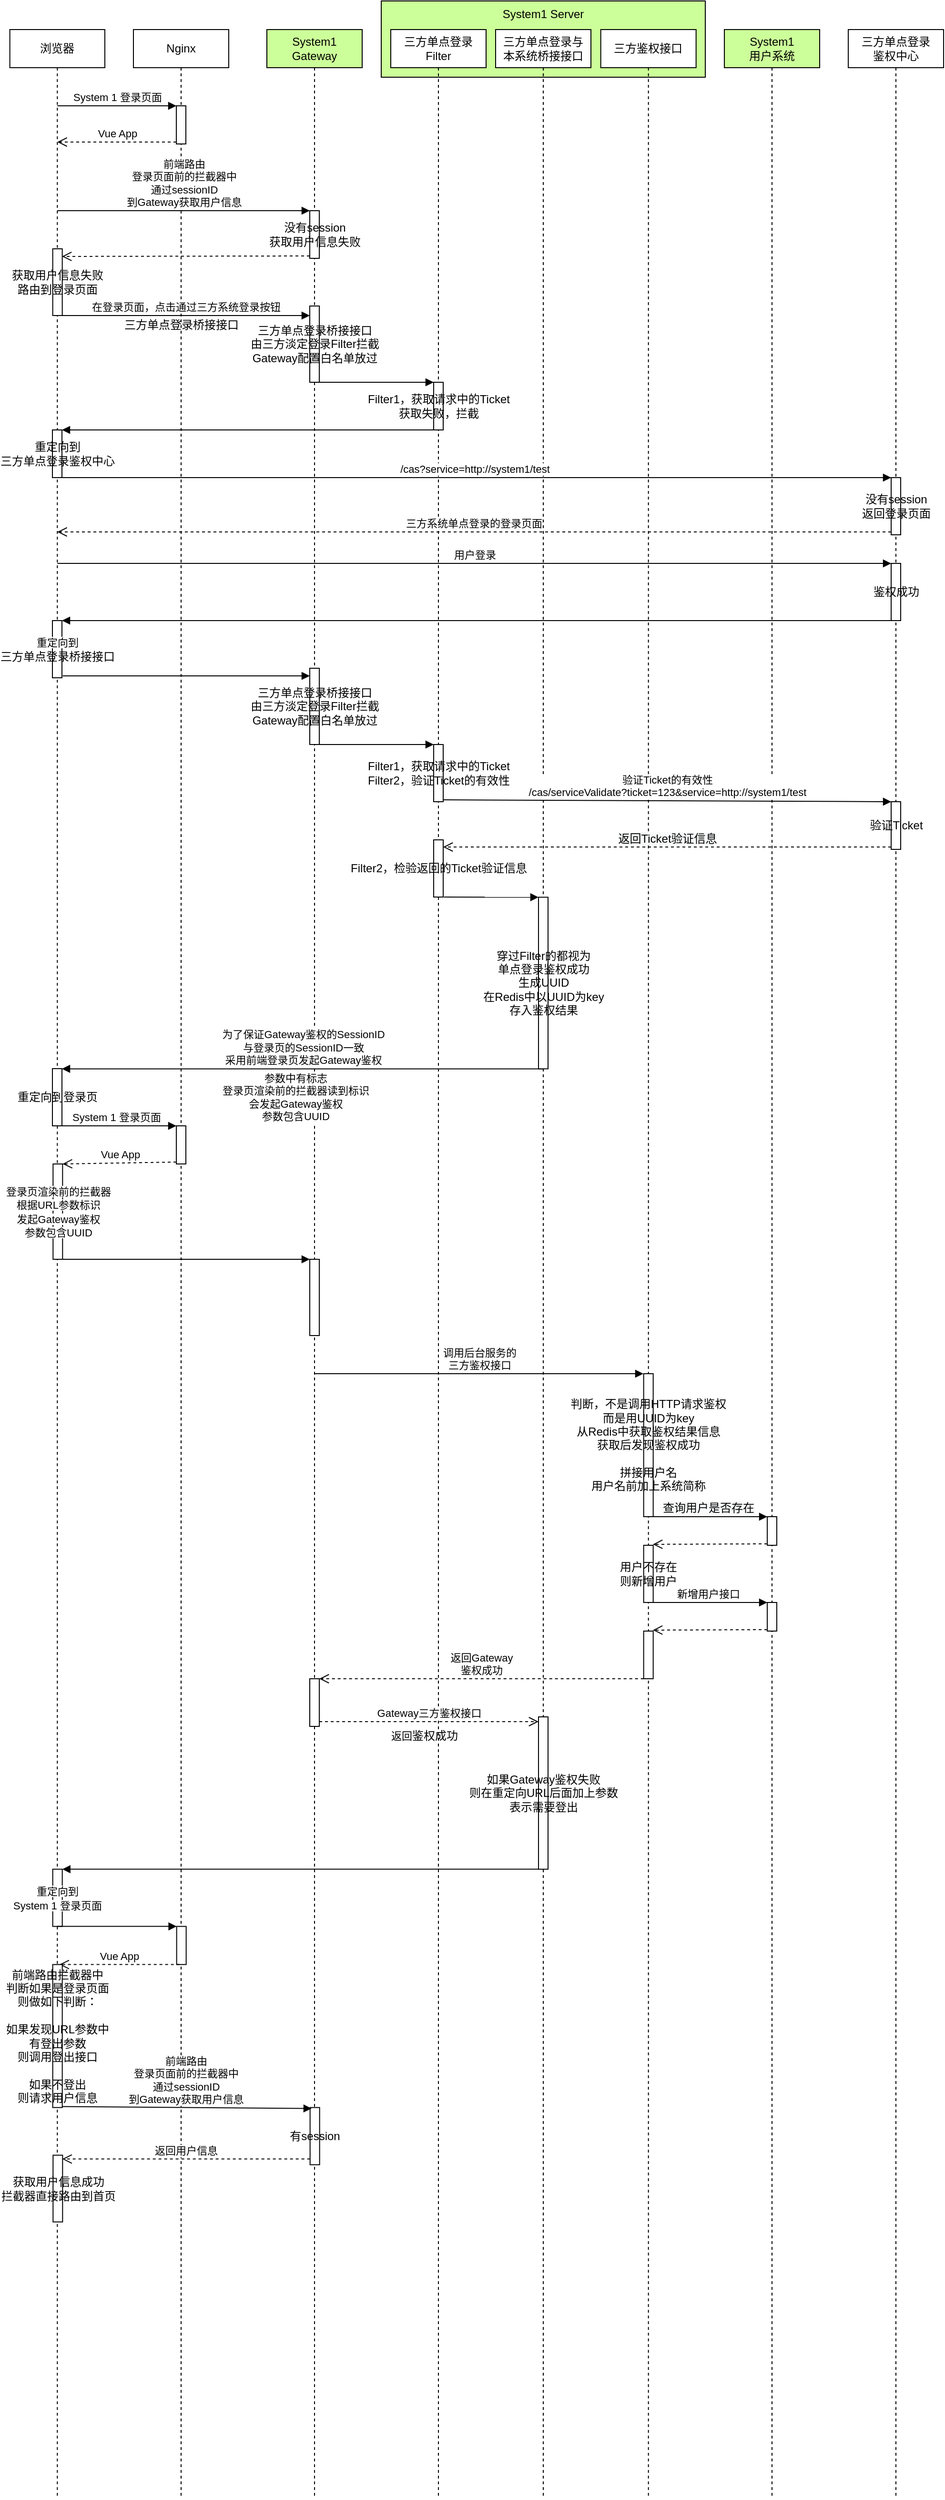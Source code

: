 <mxfile version="14.4.8" type="github">
  <diagram id="dh1iSAnI9LNPIimuFHRk" name="第 1 页">
    <mxGraphModel dx="1422" dy="1903" grid="1" gridSize="10" guides="1" tooltips="1" connect="1" arrows="1" fold="1" page="1" pageScale="1" pageWidth="827" pageHeight="1169" math="0" shadow="0">
      <root>
        <mxCell id="0" />
        <mxCell id="1" parent="0" />
        <mxCell id="u6yMv0zxOhqang4DAun9-123" value="" style="html=1;verticalAlign=bottom;endArrow=open;dashed=1;endSize=8;exitX=0;exitY=0.95;" parent="1" source="u6yMv0zxOhqang4DAun9-121" edge="1">
          <mxGeometry relative="1" as="geometry">
            <mxPoint x="745" y="1649" as="targetPoint" />
          </mxGeometry>
        </mxCell>
        <mxCell id="u6yMv0zxOhqang4DAun9-3" value="System1 Server" style="rounded=0;whiteSpace=wrap;html=1;verticalAlign=top;fillColor=#CCFF99;" parent="1" vertex="1">
          <mxGeometry x="460" y="-60" width="340" height="80" as="geometry" />
        </mxCell>
        <mxCell id="Or9v4SIIAj_S2g1zX2Sr-3" value="浏览器" style="shape=umlLifeline;perimeter=lifelinePerimeter;whiteSpace=wrap;html=1;container=0;collapsible=0;recursiveResize=0;outlineConnect=0;" parent="1" vertex="1">
          <mxGeometry x="70.33" y="-30" width="99.67" height="2590" as="geometry" />
        </mxCell>
        <mxCell id="Or9v4SIIAj_S2g1zX2Sr-7" value="Nginx" style="shape=umlLifeline;perimeter=lifelinePerimeter;whiteSpace=wrap;html=1;container=0;collapsible=0;recursiveResize=0;outlineConnect=0;" parent="1" vertex="1">
          <mxGeometry x="200" y="-30" width="100" height="2590" as="geometry" />
        </mxCell>
        <mxCell id="Or9v4SIIAj_S2g1zX2Sr-8" value="三方单点登录&lt;br&gt;Filter" style="shape=umlLifeline;perimeter=lifelinePerimeter;whiteSpace=wrap;html=1;container=0;collapsible=0;recursiveResize=0;outlineConnect=0;" parent="1" vertex="1">
          <mxGeometry x="470" y="-30" width="100" height="2590" as="geometry" />
        </mxCell>
        <mxCell id="Or9v4SIIAj_S2g1zX2Sr-9" value="三方单点登录与&lt;br&gt;本系统桥接接口" style="shape=umlLifeline;perimeter=lifelinePerimeter;whiteSpace=wrap;html=1;container=0;collapsible=0;recursiveResize=0;outlineConnect=0;" parent="1" vertex="1">
          <mxGeometry x="580" y="-30" width="100" height="2590" as="geometry" />
        </mxCell>
        <mxCell id="Or9v4SIIAj_S2g1zX2Sr-10" value="三方单点登录&lt;br&gt;鉴权中心" style="shape=umlLifeline;perimeter=lifelinePerimeter;whiteSpace=wrap;html=1;container=0;collapsible=0;recursiveResize=0;outlineConnect=0;" parent="1" vertex="1">
          <mxGeometry x="950" y="-30" width="100" height="2590" as="geometry" />
        </mxCell>
        <mxCell id="u6yMv0zxOhqang4DAun9-16" value="在登录页面，点击通过三方系统登录按钮" style="html=1;verticalAlign=bottom;endArrow=block;" parent="1" edge="1">
          <mxGeometry relative="1" as="geometry">
            <mxPoint x="125" y="270" as="sourcePoint" />
            <mxPoint x="385" y="270" as="targetPoint" />
          </mxGeometry>
        </mxCell>
        <mxCell id="u6yMv0zxOhqang4DAun9-19" value="三方单点登录桥接接口" style="text;html=1;align=center;verticalAlign=middle;resizable=0;points=[];autosize=1;" parent="1" vertex="1">
          <mxGeometry x="180" y="270" width="140" height="20" as="geometry" />
        </mxCell>
        <mxCell id="u6yMv0zxOhqang4DAun9-21" value="" style="html=1;verticalAlign=bottom;endArrow=block;entryX=1;entryY=0;" parent="1" source="Or9v4SIIAj_S2g1zX2Sr-8" target="u6yMv0zxOhqang4DAun9-20" edge="1">
          <mxGeometry relative="1" as="geometry">
            <mxPoint x="185" y="380" as="sourcePoint" />
          </mxGeometry>
        </mxCell>
        <mxCell id="u6yMv0zxOhqang4DAun9-24" value="/cas?service=http://system1/test" style="html=1;verticalAlign=bottom;endArrow=block;entryX=0;entryY=0;" parent="1" source="Or9v4SIIAj_S2g1zX2Sr-3" target="u6yMv0zxOhqang4DAun9-23" edge="1">
          <mxGeometry relative="1" as="geometry">
            <mxPoint x="565" y="440" as="sourcePoint" />
          </mxGeometry>
        </mxCell>
        <mxCell id="u6yMv0zxOhqang4DAun9-25" value="三方系统单点登录的登录页面" style="html=1;verticalAlign=bottom;endArrow=open;dashed=1;endSize=8;exitX=0;exitY=0.95;" parent="1" source="u6yMv0zxOhqang4DAun9-23" target="Or9v4SIIAj_S2g1zX2Sr-3" edge="1">
          <mxGeometry relative="1" as="geometry">
            <mxPoint x="565" y="516" as="targetPoint" />
          </mxGeometry>
        </mxCell>
        <mxCell id="u6yMv0zxOhqang4DAun9-28" value="用户登录" style="html=1;verticalAlign=bottom;endArrow=block;entryX=0;entryY=0;" parent="1" source="Or9v4SIIAj_S2g1zX2Sr-3" target="u6yMv0zxOhqang4DAun9-27" edge="1">
          <mxGeometry relative="1" as="geometry">
            <mxPoint x="565" y="550" as="sourcePoint" />
          </mxGeometry>
        </mxCell>
        <mxCell id="u6yMv0zxOhqang4DAun9-49" value="" style="html=1;verticalAlign=bottom;endArrow=block;entryX=1;entryY=0;" parent="1" source="Or9v4SIIAj_S2g1zX2Sr-10" target="u6yMv0zxOhqang4DAun9-48" edge="1">
          <mxGeometry relative="1" as="geometry">
            <mxPoint x="185" y="630" as="sourcePoint" />
          </mxGeometry>
        </mxCell>
        <mxCell id="u6yMv0zxOhqang4DAun9-53" value="System1&lt;br&gt;Gateway" style="shape=umlLifeline;perimeter=lifelinePerimeter;whiteSpace=wrap;html=1;container=0;collapsible=0;recursiveResize=0;outlineConnect=0;fillColor=#CCFF99;" parent="1" vertex="1">
          <mxGeometry x="340" y="-30" width="100" height="2590" as="geometry" />
        </mxCell>
        <mxCell id="u6yMv0zxOhqang4DAun9-59" value="三方鉴权接口" style="shape=umlLifeline;perimeter=lifelinePerimeter;whiteSpace=wrap;html=1;container=0;collapsible=0;recursiveResize=0;outlineConnect=0;" parent="1" vertex="1">
          <mxGeometry x="690.33" y="-30" width="100" height="2590" as="geometry" />
        </mxCell>
        <mxCell id="u6yMv0zxOhqang4DAun9-81" value="" style="html=1;verticalAlign=bottom;endArrow=block;exitX=1.083;exitY=0.967;exitDx=0;exitDy=0;exitPerimeter=0;" parent="1" source="u6yMv0zxOhqang4DAun9-48" edge="1">
          <mxGeometry relative="1" as="geometry">
            <mxPoint x="305" y="690" as="sourcePoint" />
            <mxPoint x="385" y="648" as="targetPoint" />
          </mxGeometry>
        </mxCell>
        <mxCell id="u6yMv0zxOhqang4DAun9-84" value="" style="html=1;verticalAlign=bottom;endArrow=block;entryX=0;entryY=0;exitX=1.083;exitY=0.996;exitDx=0;exitDy=0;exitPerimeter=0;" parent="1" target="u6yMv0zxOhqang4DAun9-83" edge="1">
          <mxGeometry relative="1" as="geometry">
            <mxPoint x="525.83" y="880.0" as="sourcePoint" />
          </mxGeometry>
        </mxCell>
        <mxCell id="u6yMv0zxOhqang4DAun9-87" value="为了保证Gateway鉴权的SessionID&lt;br&gt;与登录页的SessionID一致&lt;br&gt;采用前端登录页发起Gateway鉴权" style="html=1;verticalAlign=bottom;endArrow=block;" parent="1" edge="1" target="5QezqIRn7u9YzMCtvwNX-1">
          <mxGeometry relative="1" as="geometry">
            <mxPoint x="630" y="1060.2" as="sourcePoint" />
            <mxPoint x="395" y="1060.2" as="targetPoint" />
          </mxGeometry>
        </mxCell>
        <mxCell id="u6yMv0zxOhqang4DAun9-92" value="参数中有标志&lt;br&gt;登录页渲染前的拦截器读到标识&lt;br&gt;会发起Gateway鉴权&lt;br&gt;参数包含UUID" style="edgeLabel;html=1;align=center;verticalAlign=middle;resizable=0;points=[];" parent="u6yMv0zxOhqang4DAun9-87" vertex="1" connectable="0">
          <mxGeometry x="0.156" y="-2" relative="1" as="geometry">
            <mxPoint x="32" y="31.8" as="offset" />
          </mxGeometry>
        </mxCell>
        <mxCell id="u6yMv0zxOhqang4DAun9-90" value="调用后台服务的&lt;br&gt;三方鉴权接口" style="html=1;verticalAlign=bottom;endArrow=block;" parent="1" edge="1">
          <mxGeometry relative="1" as="geometry">
            <mxPoint x="389.5" y="1380" as="sourcePoint" />
            <mxPoint x="735" y="1380" as="targetPoint" />
          </mxGeometry>
        </mxCell>
        <mxCell id="u6yMv0zxOhqang4DAun9-105" value="System1&lt;br&gt;用户系统" style="shape=umlLifeline;perimeter=lifelinePerimeter;whiteSpace=wrap;html=1;container=0;collapsible=0;recursiveResize=0;outlineConnect=0;fillColor=#CCFF99;" parent="1" vertex="1">
          <mxGeometry x="820" y="-30" width="100" height="2590" as="geometry" />
        </mxCell>
        <mxCell id="u6yMv0zxOhqang4DAun9-114" value="&lt;span style=&quot;font-size: 12px ; background-color: rgb(248 , 249 , 250)&quot;&gt;查询用户是否存在&lt;/span&gt;" style="html=1;verticalAlign=bottom;endArrow=block;entryX=0;entryY=0;" parent="1" target="u6yMv0zxOhqang4DAun9-113" edge="1">
          <mxGeometry relative="1" as="geometry">
            <mxPoint x="740" y="1530" as="sourcePoint" />
          </mxGeometry>
        </mxCell>
        <mxCell id="u6yMv0zxOhqang4DAun9-122" value="新增用户接口" style="html=1;verticalAlign=bottom;endArrow=block;entryX=0;entryY=0;" parent="1" target="u6yMv0zxOhqang4DAun9-121" edge="1">
          <mxGeometry relative="1" as="geometry">
            <mxPoint x="740" y="1620" as="sourcePoint" />
          </mxGeometry>
        </mxCell>
        <mxCell id="u6yMv0zxOhqang4DAun9-115" value="" style="html=1;verticalAlign=bottom;endArrow=open;dashed=1;endSize=8;exitX=0;exitY=0.95;" parent="1" source="u6yMv0zxOhqang4DAun9-113" edge="1">
          <mxGeometry relative="1" as="geometry">
            <mxPoint x="745" y="1559" as="targetPoint" />
          </mxGeometry>
        </mxCell>
        <mxCell id="u6yMv0zxOhqang4DAun9-139" value="Gateway三方鉴权接口" style="html=1;verticalAlign=bottom;endArrow=open;dashed=1;endSize=8;exitX=1;exitY=0.9;exitDx=0;exitDy=0;exitPerimeter=0;" parent="1" source="u6yMv0zxOhqang4DAun9-137" target="u6yMv0zxOhqang4DAun9-140" edge="1">
          <mxGeometry relative="1" as="geometry">
            <mxPoint x="610" y="1738" as="targetPoint" />
            <mxPoint x="410" y="1738" as="sourcePoint" />
          </mxGeometry>
        </mxCell>
        <mxCell id="u6yMv0zxOhqang4DAun9-143" value="&lt;span style=&quot;font-size: 11px ; background-color: rgb(255 , 255 , 255)&quot;&gt;返回&lt;/span&gt;鉴权成功" style="text;html=1;align=center;verticalAlign=middle;resizable=0;points=[];autosize=1;" parent="1" vertex="1">
          <mxGeometry x="460" y="1750" width="90" height="20" as="geometry" />
        </mxCell>
        <mxCell id="u6yMv0zxOhqang4DAun9-145" value="" style="html=1;verticalAlign=bottom;endArrow=block;entryX=1;entryY=0;" parent="1" target="u6yMv0zxOhqang4DAun9-144" edge="1">
          <mxGeometry relative="1" as="geometry">
            <mxPoint x="625.33" y="1899.8" as="sourcePoint" />
          </mxGeometry>
        </mxCell>
        <mxCell id="u6yMv0zxOhqang4DAun9-20" value="重定向到&lt;br&gt;三方单点登录鉴权中心" style="html=1;points=[];perimeter=orthogonalPerimeter;" parent="1" vertex="1">
          <mxGeometry x="115" y="390" width="10" height="50" as="geometry" />
        </mxCell>
        <mxCell id="u6yMv0zxOhqang4DAun9-48" value="&lt;span style=&quot;font-size: 11px ; background-color: rgb(255 , 255 , 255)&quot;&gt;重定向到&lt;br&gt;&lt;/span&gt;三方单点登录桥接接口&lt;span style=&quot;font-size: 11px ; background-color: rgb(255 , 255 , 255)&quot;&gt;&lt;br&gt;&lt;/span&gt;" style="html=1;points=[];perimeter=orthogonalPerimeter;" parent="1" vertex="1">
          <mxGeometry x="115" y="590" width="10" height="60" as="geometry" />
        </mxCell>
        <mxCell id="u6yMv0zxOhqang4DAun9-144" value="&lt;span style=&quot;font-size: 11px ; background-color: rgb(255 , 255 , 255)&quot;&gt;重定向到&lt;br&gt;System 1 登录页面&lt;/span&gt;" style="html=1;points=[];perimeter=orthogonalPerimeter;fillColor=#FFFFFF;" parent="1" vertex="1">
          <mxGeometry x="115.33" y="1899.8" width="10" height="60" as="geometry" />
        </mxCell>
        <mxCell id="u6yMv0zxOhqang4DAun9-80" value="Filter1，获取请求中的Ticket&lt;br&gt;Filter2，验证Ticket的有效性" style="html=1;points=[];perimeter=orthogonalPerimeter;fillColor=#FFFFFF;" parent="1" vertex="1">
          <mxGeometry x="515" y="720" width="10" height="60" as="geometry" />
        </mxCell>
        <mxCell id="u6yMv0zxOhqang4DAun9-83" value="穿过Filter的都视为&lt;br&gt;单点登录鉴权成功&lt;br&gt;生成UUID&lt;br&gt;在Redis中以UUID为key&lt;br&gt;存入鉴权结果" style="html=1;points=[];perimeter=orthogonalPerimeter;fillColor=#FFFFFF;" parent="1" vertex="1">
          <mxGeometry x="625" y="880.2" width="10" height="180" as="geometry" />
        </mxCell>
        <mxCell id="u6yMv0zxOhqang4DAun9-140" value="如果Gateway鉴权失败&lt;br&gt;则在重定向URL后面加上参数&lt;br&gt;表示需要登出" style="html=1;points=[];perimeter=orthogonalPerimeter;fillColor=#FFFFFF;" parent="1" vertex="1">
          <mxGeometry x="625" y="1740" width="10" height="159.8" as="geometry" />
        </mxCell>
        <mxCell id="u6yMv0zxOhqang4DAun9-89" value="判断，不是调用HTTP请求鉴权&lt;br&gt;而是用UUID为key&lt;br&gt;从Redis中获取鉴权结果信息&lt;br&gt;获取后发现鉴权成功&lt;br&gt;&lt;br&gt;拼接用户名&lt;br&gt;用户名前加上系统简称" style="html=1;points=[];perimeter=orthogonalPerimeter;fillColor=#FFFFFF;" parent="1" vertex="1">
          <mxGeometry x="735.33" y="1380" width="10" height="150" as="geometry" />
        </mxCell>
        <mxCell id="u6yMv0zxOhqang4DAun9-116" value="用户不存在&lt;br&gt;则新增用户" style="html=1;points=[];perimeter=orthogonalPerimeter;fillColor=#FFFFFF;" parent="1" vertex="1">
          <mxGeometry x="735.33" y="1560" width="10" height="60" as="geometry" />
        </mxCell>
        <mxCell id="u6yMv0zxOhqang4DAun9-134" value="" style="html=1;points=[];perimeter=orthogonalPerimeter;fillColor=#FFFFFF;" parent="1" vertex="1">
          <mxGeometry x="735.33" y="1650" width="10" height="50" as="geometry" />
        </mxCell>
        <mxCell id="u6yMv0zxOhqang4DAun9-136" value="返回Gateway&lt;br&gt;鉴权成功" style="html=1;verticalAlign=bottom;endArrow=open;dashed=1;endSize=8;" parent="1" source="u6yMv0zxOhqang4DAun9-134" target="u6yMv0zxOhqang4DAun9-137" edge="1">
          <mxGeometry x="700" y="540" as="geometry">
            <mxPoint x="420" y="1707" as="targetPoint" />
            <mxPoint x="690" y="1707" as="sourcePoint" />
          </mxGeometry>
        </mxCell>
        <mxCell id="u6yMv0zxOhqang4DAun9-137" value="" style="html=1;points=[];perimeter=orthogonalPerimeter;fillColor=#FFFFFF;" parent="1" vertex="1">
          <mxGeometry x="385" y="1700" width="10" height="50" as="geometry" />
        </mxCell>
        <mxCell id="u6yMv0zxOhqang4DAun9-113" value="" style="html=1;points=[];perimeter=orthogonalPerimeter;fillColor=#FFFFFF;" parent="1" vertex="1">
          <mxGeometry x="865" y="1530" width="10" height="30" as="geometry" />
        </mxCell>
        <mxCell id="u6yMv0zxOhqang4DAun9-121" value="" style="html=1;points=[];perimeter=orthogonalPerimeter;fillColor=#FFFFFF;" parent="1" vertex="1">
          <mxGeometry x="865" y="1620" width="10" height="30" as="geometry" />
        </mxCell>
        <mxCell id="u6yMv0zxOhqang4DAun9-23" value="没有session&lt;br&gt;返回登录页面" style="html=1;points=[];perimeter=orthogonalPerimeter;" parent="1" vertex="1">
          <mxGeometry x="995" y="440" width="10" height="60" as="geometry" />
        </mxCell>
        <mxCell id="u6yMv0zxOhqang4DAun9-27" value="鉴权成功" style="html=1;points=[];perimeter=orthogonalPerimeter;" parent="1" vertex="1">
          <mxGeometry x="995" y="530" width="10" height="60" as="geometry" />
        </mxCell>
        <mxCell id="8rMJmTV3KKsouPYQTct0-5" value="" style="html=1;points=[];perimeter=orthogonalPerimeter;" parent="1" vertex="1">
          <mxGeometry x="245" y="50" width="10" height="40" as="geometry" />
        </mxCell>
        <mxCell id="8rMJmTV3KKsouPYQTct0-6" value="System 1 登录页面" style="html=1;verticalAlign=bottom;endArrow=block;entryX=0;entryY=0;" parent="1" source="Or9v4SIIAj_S2g1zX2Sr-3" target="8rMJmTV3KKsouPYQTct0-5" edge="1">
          <mxGeometry relative="1" as="geometry">
            <mxPoint x="175" y="50" as="sourcePoint" />
          </mxGeometry>
        </mxCell>
        <mxCell id="8rMJmTV3KKsouPYQTct0-7" value="Vue App" style="html=1;verticalAlign=bottom;endArrow=open;dashed=1;endSize=8;exitX=0;exitY=0.95;" parent="1" source="8rMJmTV3KKsouPYQTct0-5" target="Or9v4SIIAj_S2g1zX2Sr-3" edge="1">
          <mxGeometry relative="1" as="geometry">
            <mxPoint x="175" y="126" as="targetPoint" />
          </mxGeometry>
        </mxCell>
        <mxCell id="8rMJmTV3KKsouPYQTct0-8" value="没有session&lt;br&gt;获取用户信息失败" style="html=1;points=[];perimeter=orthogonalPerimeter;" parent="1" vertex="1">
          <mxGeometry x="385" y="160" width="10" height="50" as="geometry" />
        </mxCell>
        <mxCell id="8rMJmTV3KKsouPYQTct0-9" value="前端路由&lt;br&gt;登录页面前的拦截器中&lt;br&gt;通过sessionID&lt;br&gt;到Gateway获取用户信息" style="html=1;verticalAlign=bottom;endArrow=block;entryX=0;entryY=0;" parent="1" source="Or9v4SIIAj_S2g1zX2Sr-3" target="8rMJmTV3KKsouPYQTct0-8" edge="1">
          <mxGeometry relative="1" as="geometry">
            <mxPoint x="665" y="90" as="sourcePoint" />
          </mxGeometry>
        </mxCell>
        <mxCell id="8rMJmTV3KKsouPYQTct0-10" value="" style="html=1;verticalAlign=bottom;endArrow=open;dashed=1;endSize=8;exitX=0;exitY=0.95;" parent="1" source="8rMJmTV3KKsouPYQTct0-8" edge="1">
          <mxGeometry relative="1" as="geometry">
            <mxPoint x="125" y="208" as="targetPoint" />
          </mxGeometry>
        </mxCell>
        <mxCell id="8rMJmTV3KKsouPYQTct0-11" value="获取用户信息失败&lt;br&gt;路由到登录页面" style="html=1;points=[];perimeter=orthogonalPerimeter;" parent="1" vertex="1">
          <mxGeometry x="115.33" y="200" width="10" height="70" as="geometry" />
        </mxCell>
        <mxCell id="8rMJmTV3KKsouPYQTct0-22" value="" style="html=1;points=[];perimeter=orthogonalPerimeter;" parent="1" vertex="1">
          <mxGeometry x="245.33" y="1959.8" width="10" height="40" as="geometry" />
        </mxCell>
        <mxCell id="8rMJmTV3KKsouPYQTct0-23" value="" style="html=1;verticalAlign=bottom;endArrow=block;entryX=0;entryY=0;" parent="1" target="8rMJmTV3KKsouPYQTct0-22" edge="1">
          <mxGeometry relative="1" as="geometry">
            <mxPoint x="119.83" y="1959.8" as="sourcePoint" />
          </mxGeometry>
        </mxCell>
        <mxCell id="8rMJmTV3KKsouPYQTct0-24" value="Vue App" style="html=1;verticalAlign=bottom;endArrow=open;dashed=1;endSize=8;entryX=0.7;entryY=0;entryDx=0;entryDy=0;entryPerimeter=0;exitX=0.3;exitY=1;exitDx=0;exitDy=0;exitPerimeter=0;" parent="1" source="8rMJmTV3KKsouPYQTct0-22" target="tfi55ZKblpoJ1w2pQm7T-1" edge="1">
          <mxGeometry relative="1" as="geometry">
            <mxPoint x="119.83" y="1997.8" as="targetPoint" />
            <mxPoint x="220.33" y="1999.8" as="sourcePoint" />
          </mxGeometry>
        </mxCell>
        <mxCell id="8rMJmTV3KKsouPYQTct0-25" value="有session" style="html=1;points=[];perimeter=orthogonalPerimeter;" parent="1" vertex="1">
          <mxGeometry x="385.33" y="2149.8" width="10" height="60" as="geometry" />
        </mxCell>
        <mxCell id="8rMJmTV3KKsouPYQTct0-26" value="前端路由&lt;br&gt;登录页面前的拦截器中&lt;br&gt;通过sessionID&lt;br&gt;到Gateway获取用户信息" style="html=1;verticalAlign=bottom;endArrow=block;exitX=0.7;exitY=0.993;exitDx=0;exitDy=0;exitPerimeter=0;entryX=0.167;entryY=0.017;entryDx=0;entryDy=0;entryPerimeter=0;" parent="1" source="tfi55ZKblpoJ1w2pQm7T-1" target="8rMJmTV3KKsouPYQTct0-25" edge="1">
          <mxGeometry relative="1" as="geometry">
            <mxPoint x="170.33" y="2149.8" as="sourcePoint" />
            <mxPoint x="670.33" y="2149.8" as="targetPoint" />
          </mxGeometry>
        </mxCell>
        <mxCell id="8rMJmTV3KKsouPYQTct0-27" value="返回用户信息" style="html=1;verticalAlign=bottom;endArrow=open;dashed=1;endSize=8;entryX=0.967;entryY=0.057;entryDx=0;entryDy=0;entryPerimeter=0;" parent="1" source="8rMJmTV3KKsouPYQTct0-25" target="8rMJmTV3KKsouPYQTct0-28" edge="1">
          <mxGeometry relative="1" as="geometry">
            <mxPoint x="160.33" y="2202.8" as="targetPoint" />
            <mxPoint x="720.33" y="2203.8" as="sourcePoint" />
          </mxGeometry>
        </mxCell>
        <mxCell id="8rMJmTV3KKsouPYQTct0-28" value="获取用户信息成功&lt;br&gt;拦截器直接路由到首页" style="html=1;points=[];perimeter=orthogonalPerimeter;" parent="1" vertex="1">
          <mxGeometry x="115.66" y="2199.8" width="10" height="70" as="geometry" />
        </mxCell>
        <mxCell id="tfi55ZKblpoJ1w2pQm7T-1" value="前端路由拦截器中&lt;br&gt;判断如果是登录页面&lt;br&gt;则做如下判断：&lt;br&gt;&lt;br&gt;如果发现URL参数中&lt;br&gt;有登出参数&lt;br&gt;则调用登出接口&lt;br&gt;&lt;br&gt;如果不登出&lt;br&gt;则请求用户信息" style="html=1;points=[];perimeter=orthogonalPerimeter;" parent="1" vertex="1">
          <mxGeometry x="115.33" y="1999.8" width="10" height="150" as="geometry" />
        </mxCell>
        <mxCell id="3CqKeIGA3ldGCkDwYFLd-2" value="三方单点登录桥接接口&lt;br&gt;由三方淡定登录Filter拦截&lt;br&gt;Gateway配置白名单放过" style="html=1;points=[];perimeter=orthogonalPerimeter;" parent="1" vertex="1">
          <mxGeometry x="385" y="260" width="10" height="80" as="geometry" />
        </mxCell>
        <mxCell id="3CqKeIGA3ldGCkDwYFLd-6" value="" style="html=1;verticalAlign=bottom;endArrow=block;entryX=0;entryY=0;" parent="1" source="u6yMv0zxOhqang4DAun9-15" edge="1">
          <mxGeometry relative="1" as="geometry">
            <mxPoint x="455" y="340" as="sourcePoint" />
            <mxPoint x="525" y="340" as="targetPoint" />
          </mxGeometry>
        </mxCell>
        <mxCell id="3CqKeIGA3ldGCkDwYFLd-9" value="三方单点登录桥接接口&lt;br&gt;由三方淡定登录Filter拦截&lt;br&gt;Gateway配置白名单放过" style="html=1;points=[];perimeter=orthogonalPerimeter;" parent="1" vertex="1">
          <mxGeometry x="385" y="640" width="10" height="80" as="geometry" />
        </mxCell>
        <mxCell id="3CqKeIGA3ldGCkDwYFLd-11" value="" style="html=1;verticalAlign=bottom;endArrow=block;entryX=0;entryY=0;" parent="1" source="u6yMv0zxOhqang4DAun9-53" edge="1">
          <mxGeometry relative="1" as="geometry">
            <mxPoint x="455" y="720" as="sourcePoint" />
            <mxPoint x="515" y="720" as="targetPoint" />
          </mxGeometry>
        </mxCell>
        <mxCell id="u6yMv0zxOhqang4DAun9-15" value="Filter1，获取请求中的Ticket&lt;br&gt;获取失败，拦截" style="html=1;points=[];perimeter=orthogonalPerimeter;" parent="1" vertex="1">
          <mxGeometry x="515" y="340" width="10" height="50" as="geometry" />
        </mxCell>
        <mxCell id="3CqKeIGA3ldGCkDwYFLd-13" value="" style="html=1;verticalAlign=bottom;endArrow=block;entryX=0;entryY=0;" parent="1" source="u6yMv0zxOhqang4DAun9-53" target="u6yMv0zxOhqang4DAun9-15" edge="1">
          <mxGeometry relative="1" as="geometry">
            <mxPoint x="389.5" y="340" as="sourcePoint" />
            <mxPoint x="525" y="340" as="targetPoint" />
          </mxGeometry>
        </mxCell>
        <mxCell id="yCwKrxc6vqiMpQ9KjseP-1" value="验证Ticket" style="html=1;points=[];perimeter=orthogonalPerimeter;" parent="1" vertex="1">
          <mxGeometry x="995" y="780" width="10" height="50" as="geometry" />
        </mxCell>
        <mxCell id="yCwKrxc6vqiMpQ9KjseP-2" value="验证Ticket的有效性&lt;br&gt;&lt;span style=&quot;font-size: 11px&quot;&gt;/cas/serviceValidate?&lt;/span&gt;&lt;span style=&quot;font-size: 11px&quot;&gt;ticket=123&amp;amp;service=http://system1/test&lt;/span&gt;" style="html=1;verticalAlign=bottom;endArrow=block;entryX=0;entryY=0;exitX=1;exitY=0.967;exitDx=0;exitDy=0;exitPerimeter=0;" parent="1" source="u6yMv0zxOhqang4DAun9-80" target="yCwKrxc6vqiMpQ9KjseP-1" edge="1">
          <mxGeometry relative="1" as="geometry">
            <mxPoint x="925" y="780" as="sourcePoint" />
          </mxGeometry>
        </mxCell>
        <mxCell id="yCwKrxc6vqiMpQ9KjseP-3" value="&lt;span style=&quot;font-size: 12px ; background-color: rgb(248 , 249 , 250)&quot;&gt;返回Ticket验证信息&lt;/span&gt;" style="html=1;verticalAlign=bottom;endArrow=open;dashed=1;endSize=8;exitX=0;exitY=0.95;" parent="1" source="yCwKrxc6vqiMpQ9KjseP-1" target="yCwKrxc6vqiMpQ9KjseP-6" edge="1">
          <mxGeometry relative="1" as="geometry">
            <mxPoint x="925" y="856" as="targetPoint" />
          </mxGeometry>
        </mxCell>
        <mxCell id="yCwKrxc6vqiMpQ9KjseP-6" value="Filter2，检验返回的Ticket验证信息" style="html=1;points=[];perimeter=orthogonalPerimeter;" parent="1" vertex="1">
          <mxGeometry x="515" y="820" width="10" height="60" as="geometry" />
        </mxCell>
        <mxCell id="5QezqIRn7u9YzMCtvwNX-1" value="重定向到登录页" style="html=1;points=[];perimeter=orthogonalPerimeter;" vertex="1" parent="1">
          <mxGeometry x="115" y="1060" width="10" height="60" as="geometry" />
        </mxCell>
        <mxCell id="5QezqIRn7u9YzMCtvwNX-7" value="" style="html=1;points=[];perimeter=orthogonalPerimeter;" vertex="1" parent="1">
          <mxGeometry x="245" y="1120" width="10" height="40" as="geometry" />
        </mxCell>
        <mxCell id="5QezqIRn7u9YzMCtvwNX-8" value="System 1 登录页面" style="html=1;verticalAlign=bottom;endArrow=block;entryX=0;entryY=0;" edge="1" parent="1" target="5QezqIRn7u9YzMCtvwNX-7">
          <mxGeometry relative="1" as="geometry">
            <mxPoint x="119.665" y="1120" as="sourcePoint" />
          </mxGeometry>
        </mxCell>
        <mxCell id="5QezqIRn7u9YzMCtvwNX-9" value="Vue App" style="html=1;verticalAlign=bottom;endArrow=open;dashed=1;endSize=8;exitX=0;exitY=0.95;" edge="1" parent="1" source="5QezqIRn7u9YzMCtvwNX-7" target="5QezqIRn7u9YzMCtvwNX-10">
          <mxGeometry relative="1" as="geometry">
            <mxPoint x="140" y="1158" as="targetPoint" />
          </mxGeometry>
        </mxCell>
        <mxCell id="5QezqIRn7u9YzMCtvwNX-10" value="&lt;span style=&quot;font-size: 11px ; background-color: rgb(255 , 255 , 255)&quot;&gt;登录页渲染前的拦截器&lt;br&gt;根据URL参数标识&lt;/span&gt;&lt;br style=&quot;font-size: 11px&quot;&gt;&lt;span style=&quot;font-size: 11px ; background-color: rgb(255 , 255 , 255)&quot;&gt;发起Gateway鉴权&lt;/span&gt;&lt;br style=&quot;font-size: 11px&quot;&gt;&lt;span style=&quot;font-size: 11px ; background-color: rgb(255 , 255 , 255)&quot;&gt;参数包含UUID&lt;/span&gt;" style="html=1;points=[];perimeter=orthogonalPerimeter;" vertex="1" parent="1">
          <mxGeometry x="115.66" y="1160" width="10" height="100" as="geometry" />
        </mxCell>
        <mxCell id="5QezqIRn7u9YzMCtvwNX-16" value="" style="html=1;points=[];perimeter=orthogonalPerimeter;" vertex="1" parent="1">
          <mxGeometry x="385" y="1260" width="10" height="80" as="geometry" />
        </mxCell>
        <mxCell id="5QezqIRn7u9YzMCtvwNX-17" value="" style="html=1;verticalAlign=bottom;endArrow=block;entryX=0;entryY=0;" edge="1" target="5QezqIRn7u9YzMCtvwNX-16" parent="1" source="5QezqIRn7u9YzMCtvwNX-10">
          <mxGeometry relative="1" as="geometry">
            <mxPoint x="190" y="1260" as="sourcePoint" />
          </mxGeometry>
        </mxCell>
      </root>
    </mxGraphModel>
  </diagram>
</mxfile>
